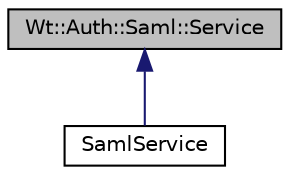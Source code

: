 digraph "Wt::Auth::Saml::Service"
{
 // LATEX_PDF_SIZE
  edge [fontname="Helvetica",fontsize="10",labelfontname="Helvetica",labelfontsize="10"];
  node [fontname="Helvetica",fontsize="10",shape=record];
  Node1 [label="Wt::Auth::Saml::Service",height=0.2,width=0.4,color="black", fillcolor="grey75", style="filled", fontcolor="black",tooltip="A minimal implementation of a SAML service provider."];
  Node1 -> Node2 [dir="back",color="midnightblue",fontsize="10",style="solid",fontname="Helvetica"];
  Node2 [label="SamlService",height=0.2,width=0.4,color="black", fillcolor="white", style="filled",URL="$classSamlService.html",tooltip=" "];
}
